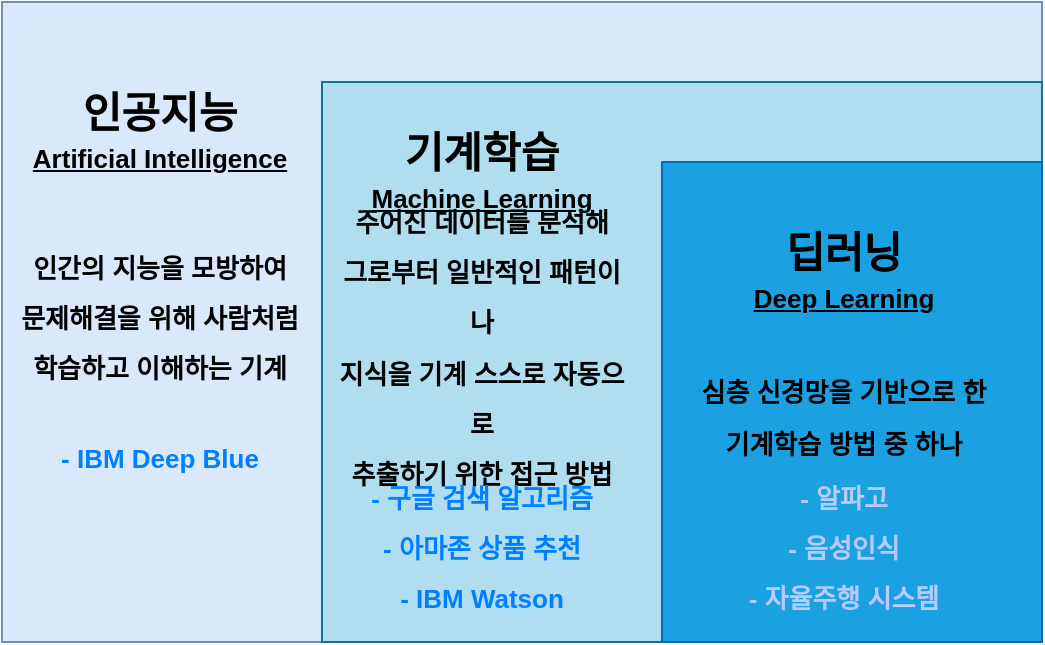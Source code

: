 <mxfile version="24.8.0">
  <diagram name="페이지-1" id="HM6IXGUOSMpVclhfgoPe">
    <mxGraphModel dx="964" dy="605" grid="1" gridSize="10" guides="1" tooltips="1" connect="1" arrows="1" fold="1" page="1" pageScale="1" pageWidth="827" pageHeight="1169" math="0" shadow="0">
      <root>
        <mxCell id="0" />
        <mxCell id="1" parent="0" />
        <mxCell id="l3WztcUVu692Jg5IfxBh-4" value="" style="rounded=0;whiteSpace=wrap;html=1;fillColor=#dae8fc;strokeColor=#6c8ebf;" vertex="1" parent="1">
          <mxGeometry x="80" y="80" width="520" height="320" as="geometry" />
        </mxCell>
        <mxCell id="l3WztcUVu692Jg5IfxBh-5" value="" style="rounded=0;whiteSpace=wrap;html=1;fillColor=#b1ddf0;strokeColor=#10739e;" vertex="1" parent="1">
          <mxGeometry x="240" y="120" width="360" height="280" as="geometry" />
        </mxCell>
        <mxCell id="l3WztcUVu692Jg5IfxBh-6" value="" style="rounded=0;whiteSpace=wrap;html=1;fillColor=#1ba1e2;fontColor=#ffffff;strokeColor=#006EAF;" vertex="1" parent="1">
          <mxGeometry x="410" y="160" width="190" height="240" as="geometry" />
        </mxCell>
        <mxCell id="l3WztcUVu692Jg5IfxBh-7" value="&lt;b&gt;인공지능&lt;/b&gt;" style="text;strokeColor=none;align=center;fillColor=none;html=1;verticalAlign=middle;whiteSpace=wrap;rounded=0;fontSize=21;" vertex="1" parent="1">
          <mxGeometry x="109" y="120" width="100" height="30" as="geometry" />
        </mxCell>
        <mxCell id="l3WztcUVu692Jg5IfxBh-8" value="&lt;b&gt;&lt;font style=&quot;font-size: 13px;&quot;&gt;&lt;u&gt;Artificial Intelligence&lt;/u&gt;&lt;/font&gt;&lt;/b&gt;" style="text;strokeColor=none;align=center;fillColor=none;html=1;verticalAlign=middle;whiteSpace=wrap;rounded=0;fontSize=21;" vertex="1" parent="1">
          <mxGeometry x="84" y="140" width="150" height="30" as="geometry" />
        </mxCell>
        <mxCell id="l3WztcUVu692Jg5IfxBh-9" value="&lt;b&gt;기계학습&lt;/b&gt;" style="text;strokeColor=none;align=center;fillColor=none;html=1;verticalAlign=middle;whiteSpace=wrap;rounded=0;fontSize=21;" vertex="1" parent="1">
          <mxGeometry x="270" y="140" width="100" height="30" as="geometry" />
        </mxCell>
        <mxCell id="l3WztcUVu692Jg5IfxBh-10" value="&lt;span style=&quot;font-size: 13px;&quot;&gt;&lt;b&gt;&lt;u&gt;Machine Learning&lt;/u&gt;&lt;/b&gt;&lt;/span&gt;" style="text;strokeColor=none;align=center;fillColor=none;html=1;verticalAlign=middle;whiteSpace=wrap;rounded=0;fontSize=21;" vertex="1" parent="1">
          <mxGeometry x="245" y="160" width="150" height="30" as="geometry" />
        </mxCell>
        <mxCell id="l3WztcUVu692Jg5IfxBh-11" value="&lt;b&gt;딥러닝&lt;/b&gt;" style="text;strokeColor=none;align=center;fillColor=none;html=1;verticalAlign=middle;whiteSpace=wrap;rounded=0;fontSize=21;" vertex="1" parent="1">
          <mxGeometry x="451" y="190" width="100" height="30" as="geometry" />
        </mxCell>
        <mxCell id="l3WztcUVu692Jg5IfxBh-12" value="&lt;span style=&quot;font-size: 13px;&quot;&gt;&lt;b&gt;&lt;u&gt;Deep Learning&lt;/u&gt;&lt;/b&gt;&lt;/span&gt;" style="text;strokeColor=none;align=center;fillColor=none;html=1;verticalAlign=middle;whiteSpace=wrap;rounded=0;fontSize=21;" vertex="1" parent="1">
          <mxGeometry x="426" y="210" width="150" height="30" as="geometry" />
        </mxCell>
        <mxCell id="l3WztcUVu692Jg5IfxBh-13" value="&lt;b&gt;&lt;font color=&quot;#007fff&quot; style=&quot;font-size: 13px;&quot;&gt;- IBM Deep Blue&lt;/font&gt;&lt;/b&gt;" style="text;strokeColor=none;align=center;fillColor=none;html=1;verticalAlign=middle;whiteSpace=wrap;rounded=0;fontSize=21;" vertex="1" parent="1">
          <mxGeometry x="84" y="290" width="150" height="30" as="geometry" />
        </mxCell>
        <mxCell id="l3WztcUVu692Jg5IfxBh-14" value="&lt;span style=&quot;font-size: 13px;&quot;&gt;&lt;b&gt;인간의 지능을 모방하여&lt;/b&gt;&lt;/span&gt;&lt;div&gt;&lt;span style=&quot;font-size: 13px;&quot;&gt;&lt;b&gt;문제해결을 위해 사람처럼&lt;/b&gt;&lt;/span&gt;&lt;/div&gt;&lt;div&gt;&lt;span style=&quot;font-size: 13px;&quot;&gt;&lt;b&gt;학습하고 이해하는 기계&lt;/b&gt;&lt;/span&gt;&lt;/div&gt;" style="text;strokeColor=none;align=center;fillColor=none;html=1;verticalAlign=middle;whiteSpace=wrap;rounded=0;fontSize=21;" vertex="1" parent="1">
          <mxGeometry x="84" y="195" width="150" height="80" as="geometry" />
        </mxCell>
        <mxCell id="l3WztcUVu692Jg5IfxBh-15" value="&lt;span style=&quot;font-size: 13px;&quot;&gt;&lt;b&gt;주어진 데이터를 분석해&lt;/b&gt;&lt;/span&gt;&lt;div&gt;&lt;span style=&quot;font-size: 13px;&quot;&gt;&lt;b&gt;그로부터 일반적인 패턴이나&lt;/b&gt;&lt;/span&gt;&lt;/div&gt;&lt;div&gt;&lt;span style=&quot;font-size: 13px;&quot;&gt;&lt;b&gt;지식을 기계 스스로 자동으로&lt;/b&gt;&lt;/span&gt;&lt;/div&gt;&lt;div&gt;&lt;span style=&quot;font-size: 13px;&quot;&gt;&lt;b&gt;추출하기 위한 접근 방법&lt;/b&gt;&lt;/span&gt;&lt;/div&gt;" style="text;strokeColor=none;align=center;fillColor=none;html=1;verticalAlign=middle;whiteSpace=wrap;rounded=0;fontSize=21;" vertex="1" parent="1">
          <mxGeometry x="245" y="190" width="150" height="120" as="geometry" />
        </mxCell>
        <mxCell id="l3WztcUVu692Jg5IfxBh-16" value="&lt;span style=&quot;font-size: 13px;&quot;&gt;&lt;b&gt;심층 신경망을 기반으로 한&lt;/b&gt;&lt;/span&gt;&lt;div&gt;&lt;span style=&quot;font-size: 13px;&quot;&gt;&lt;b&gt;기계학습 방법 중 하나&lt;/b&gt;&lt;/span&gt;&lt;/div&gt;" style="text;strokeColor=none;align=center;fillColor=none;html=1;verticalAlign=middle;whiteSpace=wrap;rounded=0;fontSize=21;" vertex="1" parent="1">
          <mxGeometry x="426" y="250" width="150" height="70" as="geometry" />
        </mxCell>
        <mxCell id="l3WztcUVu692Jg5IfxBh-17" value="&lt;b&gt;&lt;font color=&quot;#007fff&quot; style=&quot;font-size: 13px;&quot;&gt;- 구글 검색 알고리즘&lt;/font&gt;&lt;/b&gt;&lt;div&gt;&lt;b&gt;&lt;font color=&quot;#007fff&quot; style=&quot;font-size: 13px;&quot;&gt;- 아마존 상품 추천&lt;/font&gt;&lt;/b&gt;&lt;/div&gt;&lt;div&gt;&lt;b&gt;&lt;font color=&quot;#007fff&quot; style=&quot;font-size: 13px;&quot;&gt;- IBM Watson&lt;/font&gt;&lt;/b&gt;&lt;/div&gt;" style="text;strokeColor=none;align=center;fillColor=none;html=1;verticalAlign=middle;whiteSpace=wrap;rounded=0;fontSize=21;" vertex="1" parent="1">
          <mxGeometry x="245" y="310" width="150" height="80" as="geometry" />
        </mxCell>
        <mxCell id="l3WztcUVu692Jg5IfxBh-18" value="&lt;font color=&quot;#b8cbff&quot;&gt;&lt;span style=&quot;font-size: 13px;&quot;&gt;&lt;b&gt;- 알파고&lt;/b&gt;&lt;/span&gt;&lt;/font&gt;&lt;div&gt;&lt;font color=&quot;#b8cbff&quot;&gt;&lt;span style=&quot;font-size: 13px;&quot;&gt;&lt;b&gt;- 음성인식&lt;/b&gt;&lt;/span&gt;&lt;/font&gt;&lt;/div&gt;&lt;div style=&quot;text-align: left;&quot;&gt;&lt;font color=&quot;#b8cbff&quot;&gt;&lt;span style=&quot;font-size: 13px;&quot;&gt;&lt;b&gt;- 자율주행 시스템&lt;/b&gt;&lt;/span&gt;&lt;/font&gt;&lt;/div&gt;" style="text;strokeColor=none;align=center;fillColor=none;html=1;verticalAlign=middle;whiteSpace=wrap;rounded=0;fontSize=21;" vertex="1" parent="1">
          <mxGeometry x="426" y="310" width="150" height="80" as="geometry" />
        </mxCell>
      </root>
    </mxGraphModel>
  </diagram>
</mxfile>
